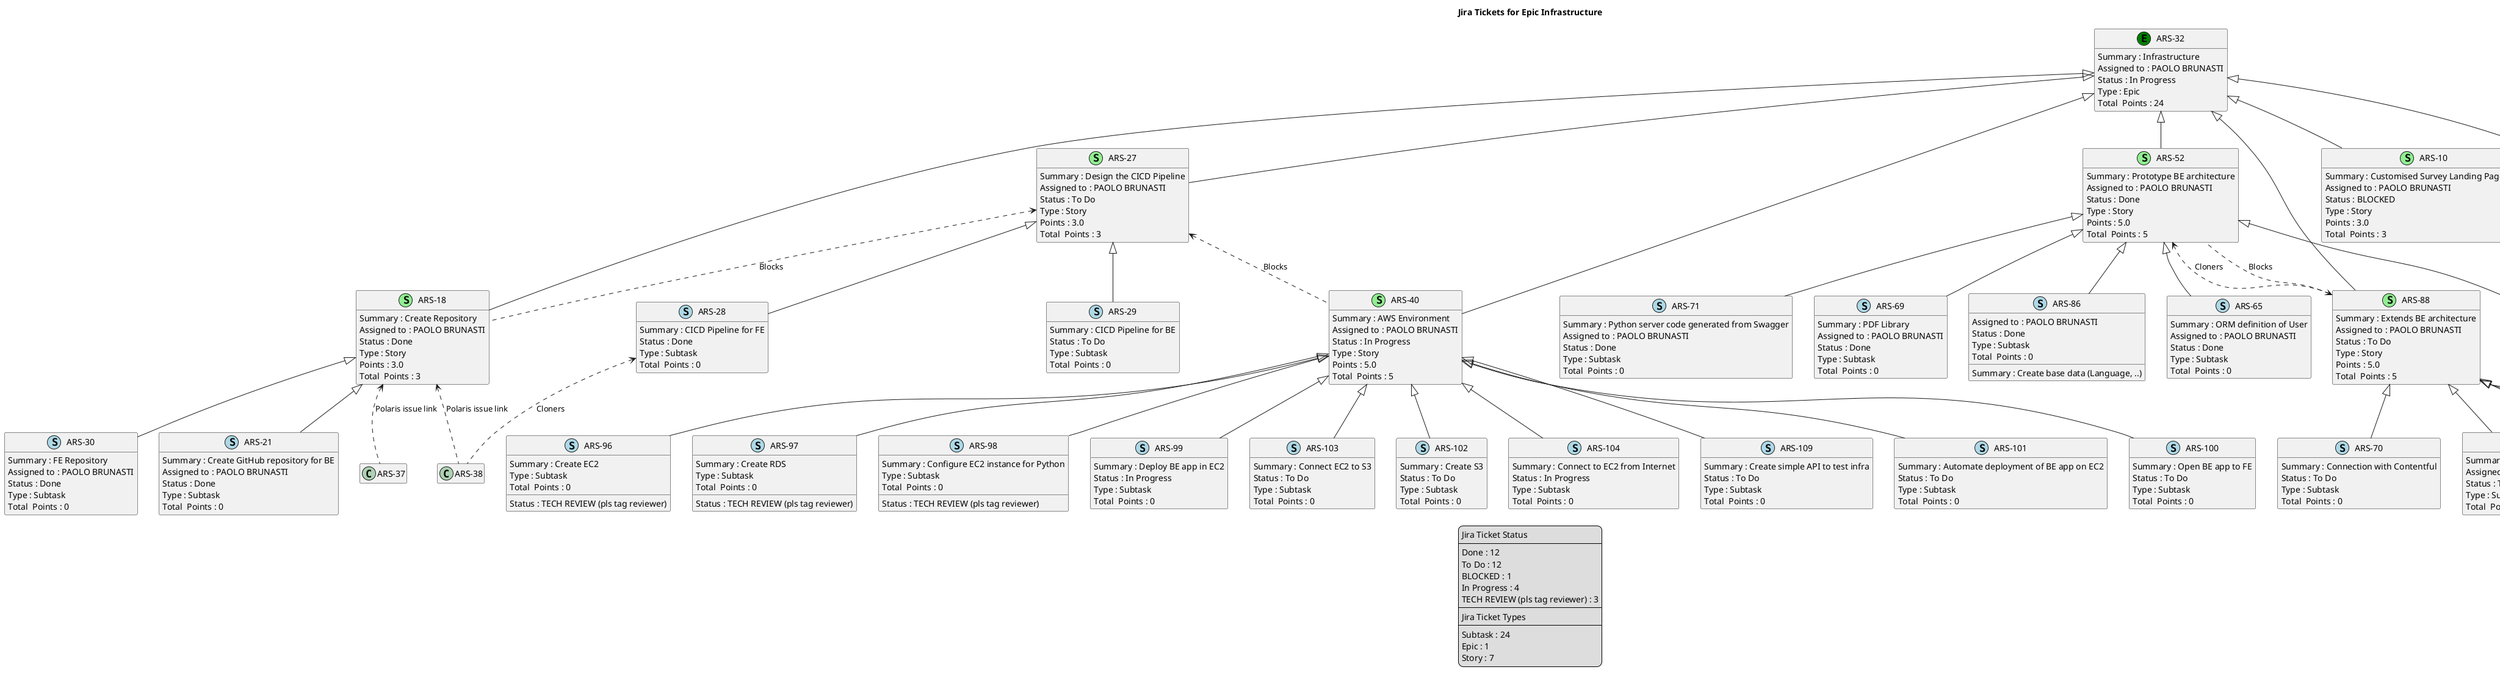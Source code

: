 @startuml
'https://plantuml.com/class-diagram

' GENERATE CLASS DIAGRAM ===========
' Generated at    : Mon May 27 11:35:03 CEST 2024

title Jira Tickets for Epic Infrastructure
hide empty members

legend
Jira Ticket Status
----
Done : 12
To Do : 12
BLOCKED : 1
In Progress : 4
TECH REVIEW (pls tag reviewer) : 3
----
Jira Ticket Types
----
Subtask : 24
Epic : 1
Story : 7
end legend


' Tickets =======
class "ARS-18" << (S,lightgreen) >> {
 Summary : Create Repository
 Assigned to : PAOLO BRUNASTI
 Status : Done
 Type : Story
 Points : 3.0
Total  Points : 3
}

class "ARS-70" << (S,lightblue) >> {
 Summary : Connection with Contentful
 Status : To Do
 Type : Subtask
Total  Points : 0
}

class "ARS-71" << (S,lightblue) >> {
 Summary : Python server code generated from Swagger
 Assigned to : PAOLO BRUNASTI
 Status : Done
 Type : Subtask
Total  Points : 0
}

class "ARS-90" << (S,lightblue) >> {
 Summary : Logging system
 Assigned to : PAOLO BRUNASTI
 Status : To Do
 Type : Subtask
Total  Points : 0
}

class "ARS-52" << (S,lightgreen) >> {
 Summary : Prototype BE architecture
 Assigned to : PAOLO BRUNASTI
 Status : Done
 Type : Story
 Points : 5.0
Total  Points : 5
}

class "ARS-96" << (S,lightblue) >> {
 Summary : Create EC2
 Status : TECH REVIEW (pls tag reviewer)
 Type : Subtask
Total  Points : 0
}

class "ARS-30" << (S,lightblue) >> {
 Summary : FE Repository
 Assigned to : PAOLO BRUNASTI
 Status : Done
 Type : Subtask
Total  Points : 0
}

class "ARS-97" << (S,lightblue) >> {
 Summary : Create RDS
 Status : TECH REVIEW (pls tag reviewer)
 Type : Subtask
Total  Points : 0
}

class "ARS-32" << (E,green) >> {
 Summary : Infrastructure
 Assigned to : PAOLO BRUNASTI
 Status : In Progress
 Type : Epic
Total  Points : 24
}

class "ARS-10" << (S,lightgreen) >> {
 Summary : Customised Survey Landing Page URL
 Assigned to : PAOLO BRUNASTI
 Status : BLOCKED
 Type : Story
 Points : 3.0
Total  Points : 3
}

class "ARS-98" << (S,lightblue) >> {
 Summary : Configure EC2 instance for Python
 Status : TECH REVIEW (pls tag reviewer)
 Type : Subtask
Total  Points : 0
}

class "ARS-99" << (S,lightblue) >> {
 Summary : Deploy BE app in EC2
 Status : In Progress
 Type : Subtask
Total  Points : 0
}

class "ARS-103" << (S,lightblue) >> {
 Summary : Connect EC2 to S3
 Status : To Do
 Type : Subtask
Total  Points : 0
}

class "ARS-102" << (S,lightblue) >> {
 Summary : Create S3
 Status : To Do
 Type : Subtask
Total  Points : 0
}

class "ARS-104" << (S,lightblue) >> {
 Summary : Connect to EC2 from Internet
 Status : In Progress
 Type : Subtask
Total  Points : 0
}

class "ARS-27" << (S,lightgreen) >> {
 Summary : Design the CICD Pipeline
 Assigned to : PAOLO BRUNASTI
 Status : To Do
 Type : Story
 Points : 3.0
Total  Points : 3
}

class "ARS-28" << (S,lightblue) >> {
 Summary : CICD Pipeline for FE
 Status : Done
 Type : Subtask
Total  Points : 0
}

class "ARS-29" << (S,lightblue) >> {
 Summary : CICD Pipeline for BE
 Status : To Do
 Type : Subtask
Total  Points : 0
}

class "ARS-109" << (S,lightblue) >> {
 Summary : Create simple API to test infra
 Status : To Do
 Type : Subtask
Total  Points : 0
}

class "ARS-108" << (S,lightblue) >> {
 Summary : Python dependencies
 Status : To Do
 Type : Subtask
Total  Points : 0
}

class "ARS-101" << (S,lightblue) >> {
 Summary : Automate deployment of BE app on EC2
 Status : To Do
 Type : Subtask
Total  Points : 0
}

class "ARS-100" << (S,lightblue) >> {
 Summary : Open BE app to FE
 Status : To Do
 Type : Subtask
Total  Points : 0
}

class "ARS-40" << (S,lightgreen) >> {
 Summary : AWS Environment
 Assigned to : PAOLO BRUNASTI
 Status : In Progress
 Type : Story
 Points : 5.0
Total  Points : 5
}

class "ARS-45" << (S,lightgreen) >> {
 Summary : Review Gitlab Pipeline
 Assigned to : PAOLO BRUNASTI
 Status : Done
 Type : Story
Total  Points : 0
}

class "ARS-89" << (S,lightblue) >> {
 Summary : Spider Net Graphic
 Assigned to : PAOLO BRUNASTI
 Status : Done
 Type : Subtask
Total  Points : 0
}

class "ARS-68" << (S,lightblue) >> {
 Summary : Security
 Assigned to : PAOLO BRUNASTI
 Status : To Do
 Type : Subtask
Total  Points : 0
}

class "ARS-69" << (S,lightblue) >> {
 Summary : PDF Library
 Assigned to : PAOLO BRUNASTI
 Status : Done
 Type : Subtask
Total  Points : 0
}

class "ARS-86" << (S,lightblue) >> {
 Summary : Create base data (Language, ..)
 Assigned to : PAOLO BRUNASTI
 Status : Done
 Type : Subtask
Total  Points : 0
}

class "ARS-21" << (S,lightblue) >> {
 Summary : Create GitHub repository for BE
 Assigned to : PAOLO BRUNASTI
 Status : Done
 Type : Subtask
Total  Points : 0
}

class "ARS-65" << (S,lightblue) >> {
 Summary : ORM definition of User
 Assigned to : PAOLO BRUNASTI
 Status : Done
 Type : Subtask
Total  Points : 0
}

class "ARS-88" << (S,lightgreen) >> {
 Summary : Extends BE architecture
 Assigned to : PAOLO BRUNASTI
 Status : To Do
 Type : Story
 Points : 5.0
Total  Points : 5
}

class "ARS-66" << (S,lightblue) >> {
 Summary : DB Connection pooling
 Assigned to : PAOLO BRUNASTI
 Status : Done
 Type : Subtask
Total  Points : 0
}



' Links =======

' Parents =======
"ARS-32" <|-- "ARS-18"
"ARS-88" <|-- "ARS-70"
"ARS-52" <|-- "ARS-71"
"ARS-88" <|-- "ARS-90"
"ARS-32" <|-- "ARS-52"
"ARS-40" <|-- "ARS-96"
"ARS-18" <|-- "ARS-30"
"ARS-40" <|-- "ARS-97"
"ARS-32" <|-- "ARS-10"
"ARS-40" <|-- "ARS-98"
"ARS-40" <|-- "ARS-99"
"ARS-40" <|-- "ARS-103"
"ARS-40" <|-- "ARS-102"
"ARS-40" <|-- "ARS-104"
"ARS-32" <|-- "ARS-27"
"ARS-27" <|-- "ARS-28"
"ARS-27" <|-- "ARS-29"
"ARS-40" <|-- "ARS-109"
"ARS-88" <|-- "ARS-108"
"ARS-40" <|-- "ARS-101"
"ARS-40" <|-- "ARS-100"
"ARS-32" <|-- "ARS-40"
"ARS-32" <|-- "ARS-45"
"ARS-88" <|-- "ARS-89"
"ARS-88" <|-- "ARS-68"
"ARS-52" <|-- "ARS-69"
"ARS-52" <|-- "ARS-86"
"ARS-18" <|-- "ARS-21"
"ARS-52" <|-- "ARS-65"
"ARS-32" <|-- "ARS-88"
"ARS-52" <|-- "ARS-66"

"ARS-18" <.. "ARS-37" : Polaris issue link

"ARS-18" <.. "ARS-38" : Polaris issue link

"ARS-52" <.. "ARS-88" : Cloners

"ARS-27" <.. "ARS-18" : Blocks

"ARS-27" <.. "ARS-40" : Blocks

"ARS-28" <.. "ARS-38" : Cloners

"ARS-88" <.. "ARS-52" : Blocks



@enduml
